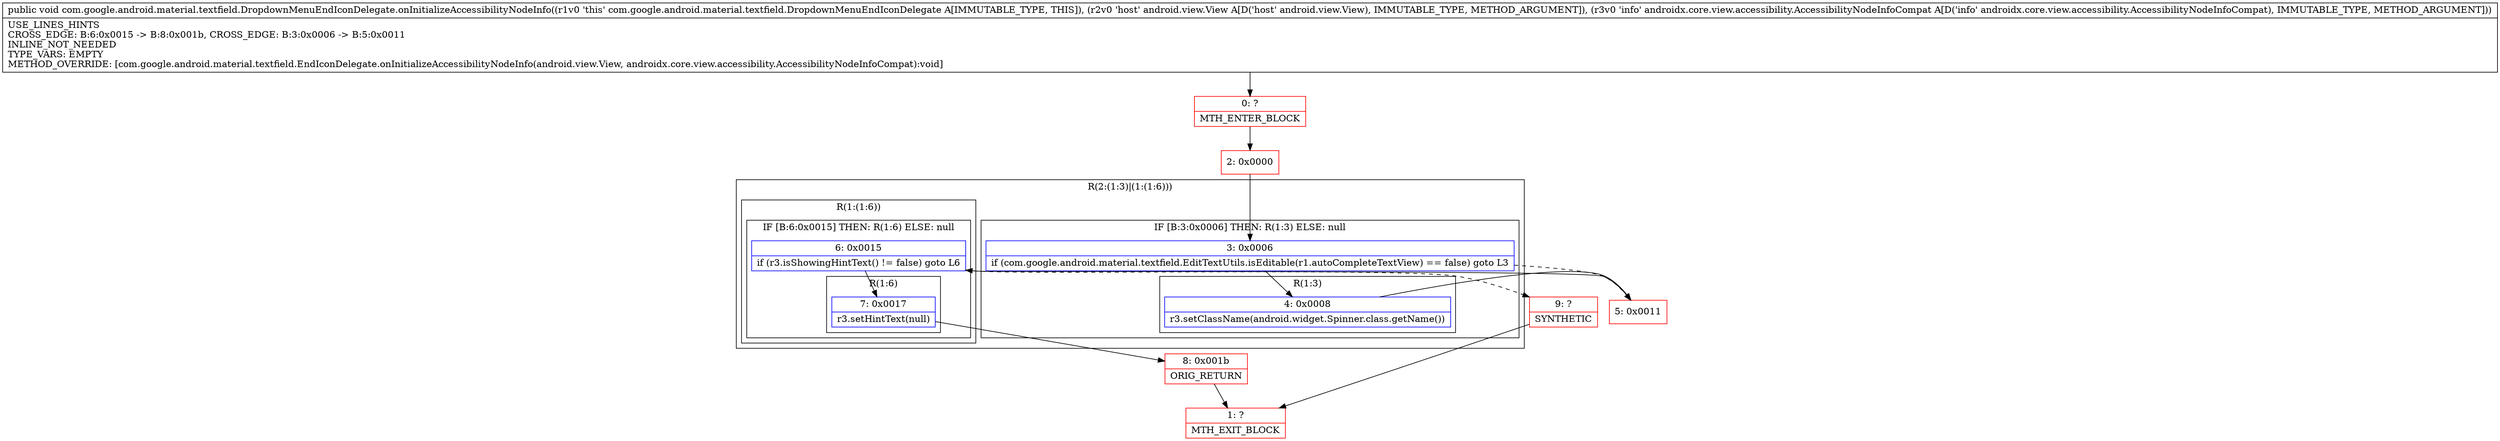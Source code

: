digraph "CFG forcom.google.android.material.textfield.DropdownMenuEndIconDelegate.onInitializeAccessibilityNodeInfo(Landroid\/view\/View;Landroidx\/core\/view\/accessibility\/AccessibilityNodeInfoCompat;)V" {
subgraph cluster_Region_1826987698 {
label = "R(2:(1:3)|(1:(1:6)))";
node [shape=record,color=blue];
subgraph cluster_IfRegion_923181626 {
label = "IF [B:3:0x0006] THEN: R(1:3) ELSE: null";
node [shape=record,color=blue];
Node_3 [shape=record,label="{3\:\ 0x0006|if (com.google.android.material.textfield.EditTextUtils.isEditable(r1.autoCompleteTextView) == false) goto L3\l}"];
subgraph cluster_Region_1169514247 {
label = "R(1:3)";
node [shape=record,color=blue];
Node_4 [shape=record,label="{4\:\ 0x0008|r3.setClassName(android.widget.Spinner.class.getName())\l}"];
}
}
subgraph cluster_Region_265076977 {
label = "R(1:(1:6))";
node [shape=record,color=blue];
subgraph cluster_IfRegion_1327292340 {
label = "IF [B:6:0x0015] THEN: R(1:6) ELSE: null";
node [shape=record,color=blue];
Node_6 [shape=record,label="{6\:\ 0x0015|if (r3.isShowingHintText() != false) goto L6\l}"];
subgraph cluster_Region_1300865823 {
label = "R(1:6)";
node [shape=record,color=blue];
Node_7 [shape=record,label="{7\:\ 0x0017|r3.setHintText(null)\l}"];
}
}
}
}
Node_0 [shape=record,color=red,label="{0\:\ ?|MTH_ENTER_BLOCK\l}"];
Node_2 [shape=record,color=red,label="{2\:\ 0x0000}"];
Node_5 [shape=record,color=red,label="{5\:\ 0x0011}"];
Node_8 [shape=record,color=red,label="{8\:\ 0x001b|ORIG_RETURN\l}"];
Node_1 [shape=record,color=red,label="{1\:\ ?|MTH_EXIT_BLOCK\l}"];
Node_9 [shape=record,color=red,label="{9\:\ ?|SYNTHETIC\l}"];
MethodNode[shape=record,label="{public void com.google.android.material.textfield.DropdownMenuEndIconDelegate.onInitializeAccessibilityNodeInfo((r1v0 'this' com.google.android.material.textfield.DropdownMenuEndIconDelegate A[IMMUTABLE_TYPE, THIS]), (r2v0 'host' android.view.View A[D('host' android.view.View), IMMUTABLE_TYPE, METHOD_ARGUMENT]), (r3v0 'info' androidx.core.view.accessibility.AccessibilityNodeInfoCompat A[D('info' androidx.core.view.accessibility.AccessibilityNodeInfoCompat), IMMUTABLE_TYPE, METHOD_ARGUMENT]))  | USE_LINES_HINTS\lCROSS_EDGE: B:6:0x0015 \-\> B:8:0x001b, CROSS_EDGE: B:3:0x0006 \-\> B:5:0x0011\lINLINE_NOT_NEEDED\lTYPE_VARS: EMPTY\lMETHOD_OVERRIDE: [com.google.android.material.textfield.EndIconDelegate.onInitializeAccessibilityNodeInfo(android.view.View, androidx.core.view.accessibility.AccessibilityNodeInfoCompat):void]\l}"];
MethodNode -> Node_0;Node_3 -> Node_4;
Node_3 -> Node_5[style=dashed];
Node_4 -> Node_5;
Node_6 -> Node_7;
Node_6 -> Node_9[style=dashed];
Node_7 -> Node_8;
Node_0 -> Node_2;
Node_2 -> Node_3;
Node_5 -> Node_6;
Node_8 -> Node_1;
Node_9 -> Node_1;
}

